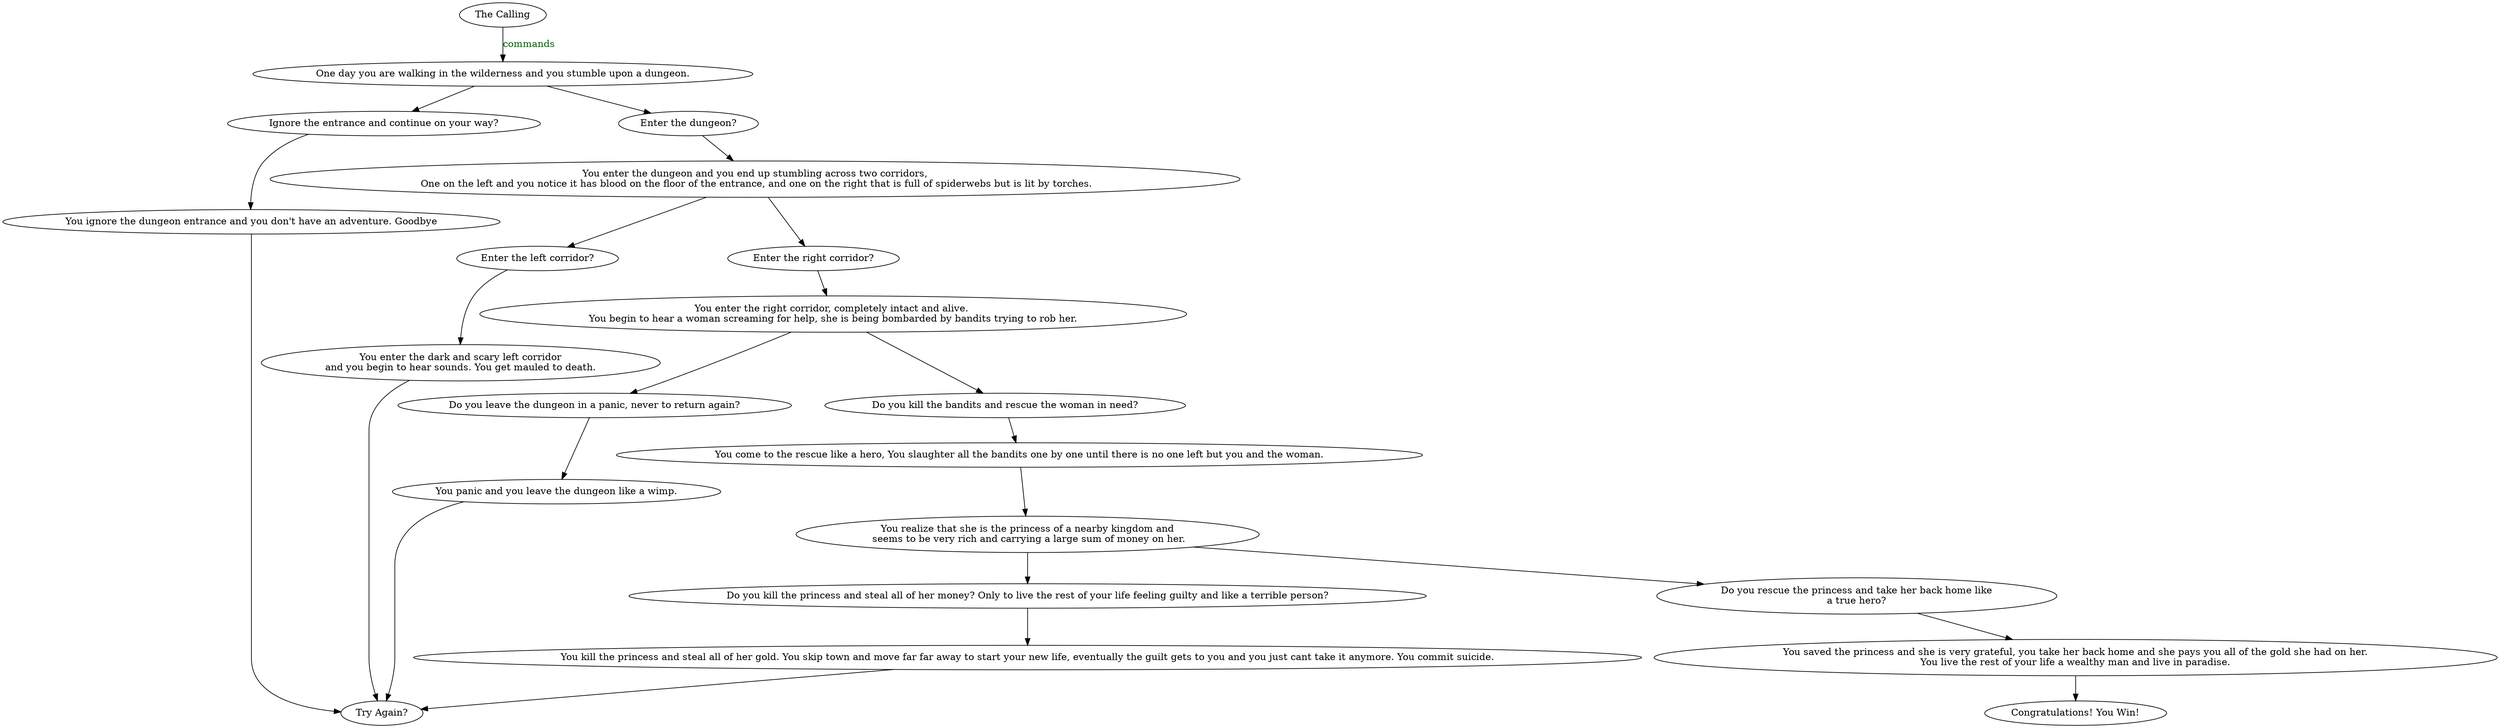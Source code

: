 digraph simple_map {

A [label="The Calling"]           // node B
B [label="One day you are walking in the wilderness and you stumble upon a dungeon."]     // node E
C [label="Enter the dungeon?"]
D [label="Ignore the entrance and continue on your way?"]
E [label="You ignore the dungeon entrance and you don't have an adventure. Goodbye"]
F [label="Try Again?"]
G [label="You enter the dungeon and you end up stumbling across two corridors,
 One on the left and you notice it has blood on the floor of the entrance, and one on the right that is full of spiderwebs but is lit by torches."]
H [label="Enter the left corridor?"]
I [label="Enter the right corridor?"]
J [label="You enter the dark and scary left corridor
and you begin to hear sounds. You get mauled to death."]
K [label="You enter the right corridor, completely intact and alive. 
You begin to hear a woman screaming for help, she is being bombarded by bandits trying to rob her."]
L [label="Do you kill the bandits and rescue the woman in need?"]
M [label="Do you leave the dungeon in a panic, never to return again?"]
N [label="You panic and you leave the dungeon like a wimp."]
O [label="You come to the rescue like a hero, You slaughter all the bandits one by one until there is no one left but you and the woman."]
P [label="You realize that she is the princess of a nearby kingdom and
 seems to be very rich and carrying a large sum of money on her."]
Q [label="Do you kill the princess and steal all of her money? Only to live the rest of your life feeling guilty and like a terrible person?"]
R [label="Do you rescue the princess and take her back home like
a true hero?"]
S [label="You kill the princess and steal all of her gold. You skip town and move far far away to start your new life, eventually the guilt gets to you and you just cant take it anymore. You commit suicide."]
T [label="You saved the princess and she is very grateful, you take her back home and she pays you all of the gold she had on her.
You live the rest of your life a wealthy man and live in paradise."]
U [label="Congratulations! You Win!"]


A->B [label="commands", fontcolor=darkgreen ]
B -> C
B -> D
D -> E
E -> F
C -> G
G -> H
G -> I
H -> J
J -> F
I -> K
K -> L
K -> M
M -> N
N -> F
L -> O
O -> P
P -> Q
P -> R
Q -> S
S -> F
R -> T
T -> U

}